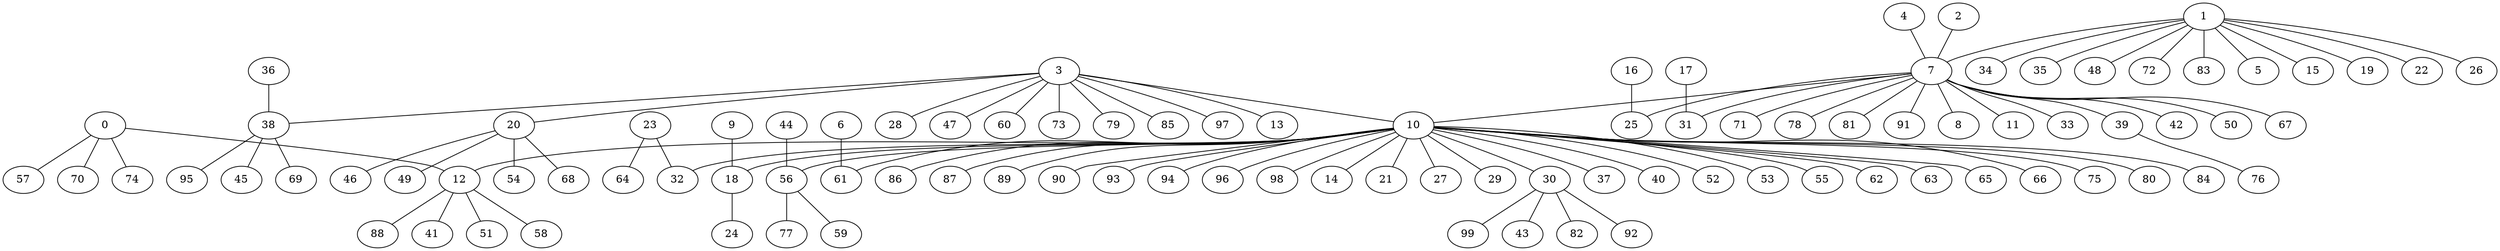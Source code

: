 graph {
10;
3;
7;
12;
14;
18;
21;
27;
29;
30;
32;
37;
40;
52;
53;
55;
56;
61;
62;
63;
65;
66;
75;
80;
84;
86;
87;
89;
90;
93;
94;
96;
98;
13;
20;
28;
38;
47;
60;
73;
79;
85;
97;
1;
2;
4;
8;
11;
25;
31;
33;
39;
42;
50;
67;
71;
78;
81;
91;
0;
41;
51;
58;
88;
9;
24;
43;
82;
92;
99;
23;
44;
59;
77;
6;
46;
49;
54;
68;
36;
45;
69;
95;
5;
15;
19;
22;
26;
34;
35;
48;
72;
83;
16;
17;
76;
57;
70;
74;
64;
3--10;
7--10;
10--12;
10--14;
10--18;
10--21;
10--27;
10--29;
10--30;
10--32;
10--37;
10--40;
10--52;
10--53;
10--55;
10--56;
10--61;
10--62;
10--63;
10--65;
10--66;
10--75;
10--80;
10--84;
10--86;
10--87;
10--89;
10--90;
10--93;
10--94;
10--96;
10--98;
3--13;
3--20;
3--28;
3--38;
3--47;
3--60;
3--73;
3--79;
3--85;
3--97;
1--7;
2--7;
4--7;
7--8;
7--11;
7--25;
7--31;
7--33;
7--39;
7--42;
7--50;
7--67;
7--71;
7--78;
7--81;
7--91;
0--12;
12--41;
12--51;
12--58;
12--88;
9--18;
18--24;
30--43;
30--82;
30--92;
30--99;
23--32;
44--56;
56--59;
56--77;
6--61;
20--46;
20--49;
20--54;
20--68;
36--38;
38--45;
38--69;
38--95;
1--5;
1--15;
1--19;
1--22;
1--26;
1--34;
1--35;
1--48;
1--72;
1--83;
16--25;
17--31;
39--76;
0--57;
0--70;
0--74;
23--64;
}